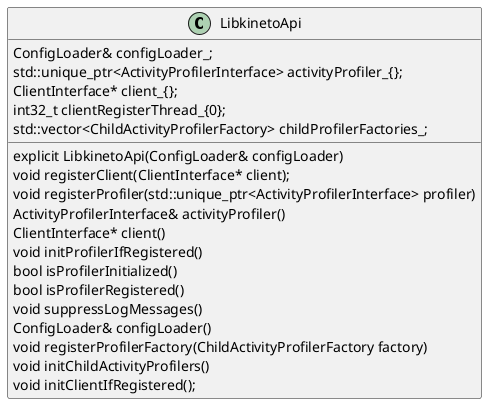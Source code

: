 @startuml
'https://plantuml.com/class-diagram

class LibkinetoApi {
    explicit LibkinetoApi(ConfigLoader& configLoader)
    void registerClient(ClientInterface* client);
    void registerProfiler(std::unique_ptr<ActivityProfilerInterface> profiler)
    ActivityProfilerInterface& activityProfiler()
    ClientInterface* client()
    void initProfilerIfRegistered()
    bool isProfilerInitialized()
    bool isProfilerRegistered()
    void suppressLogMessages()
    ConfigLoader& configLoader()
    void registerProfilerFactory(ChildActivityProfilerFactory factory)
    void initChildActivityProfilers()
    void initClientIfRegistered();

    ConfigLoader& configLoader_;
    std::unique_ptr<ActivityProfilerInterface> activityProfiler_{};
    ClientInterface* client_{};
    int32_t clientRegisterThread_{0};
    std::vector<ChildActivityProfilerFactory> childProfilerFactories_;
}

@enduml